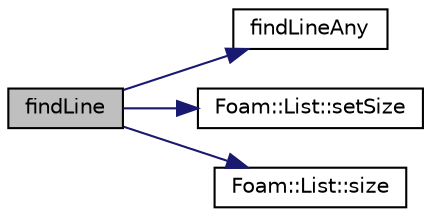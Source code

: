 digraph "findLine"
{
  bgcolor="transparent";
  edge [fontname="Helvetica",fontsize="10",labelfontname="Helvetica",labelfontsize="10"];
  node [fontname="Helvetica",fontsize="10",shape=record];
  rankdir="LR";
  Node484 [label="findLine",height=0.2,width=0.4,color="black", fillcolor="grey75", style="filled", fontcolor="black"];
  Node484 -> Node485 [color="midnightblue",fontsize="10",style="solid",fontname="Helvetica"];
  Node485 [label="findLineAny",height=0.2,width=0.4,color="black",URL="$a26345.html#afe7af761698b84b28dd3b3303edf86bf",tooltip="Find any intersection of line between start and end. "];
  Node484 -> Node486 [color="midnightblue",fontsize="10",style="solid",fontname="Helvetica"];
  Node486 [label="Foam::List::setSize",height=0.2,width=0.4,color="black",URL="$a26833.html#aedb985ffeaf1bdbfeccc2a8730405703",tooltip="Reset size of List. "];
  Node484 -> Node487 [color="midnightblue",fontsize="10",style="solid",fontname="Helvetica"];
  Node487 [label="Foam::List::size",height=0.2,width=0.4,color="black",URL="$a26833.html#a8a5f6fa29bd4b500caf186f60245b384",tooltip="Override size to be inconsistent with allocated storage. "];
}
